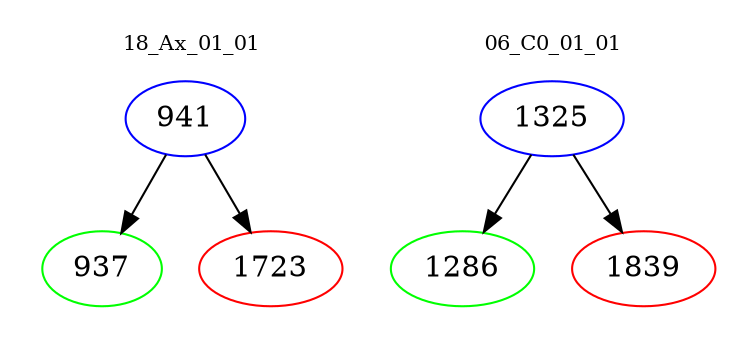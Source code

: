 digraph{
subgraph cluster_0 {
color = white
label = "18_Ax_01_01";
fontsize=10;
T0_941 [label="941", color="blue"]
T0_941 -> T0_937 [color="black"]
T0_937 [label="937", color="green"]
T0_941 -> T0_1723 [color="black"]
T0_1723 [label="1723", color="red"]
}
subgraph cluster_1 {
color = white
label = "06_C0_01_01";
fontsize=10;
T1_1325 [label="1325", color="blue"]
T1_1325 -> T1_1286 [color="black"]
T1_1286 [label="1286", color="green"]
T1_1325 -> T1_1839 [color="black"]
T1_1839 [label="1839", color="red"]
}
}
